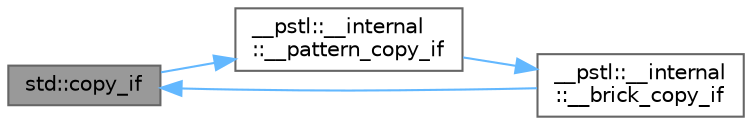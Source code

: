 digraph "std::copy_if"
{
 // LATEX_PDF_SIZE
  bgcolor="transparent";
  edge [fontname=Helvetica,fontsize=10,labelfontname=Helvetica,labelfontsize=10];
  node [fontname=Helvetica,fontsize=10,shape=box,height=0.2,width=0.4];
  rankdir="LR";
  Node1 [id="Node000001",label="std::copy_if",height=0.2,width=0.4,color="gray40", fillcolor="grey60", style="filled", fontcolor="black",tooltip=" "];
  Node1 -> Node2 [id="edge7_Node000001_Node000002",color="steelblue1",style="solid",tooltip=" "];
  Node2 [id="Node000002",label="__pstl::__internal\l::__pattern_copy_if",height=0.2,width=0.4,color="grey40", fillcolor="white", style="filled",URL="$namespace____pstl_1_1____internal.html#a00b73000f7d2c9884939b67f41de7bb3",tooltip=" "];
  Node2 -> Node3 [id="edge8_Node000002_Node000003",color="steelblue1",style="solid",tooltip=" "];
  Node3 [id="Node000003",label="__pstl::__internal\l::__brick_copy_if",height=0.2,width=0.4,color="grey40", fillcolor="white", style="filled",URL="$namespace____pstl_1_1____internal.html#a7019046a2d066cebe7d5d084cf504afc",tooltip=" "];
  Node3 -> Node1 [id="edge9_Node000003_Node000001",color="steelblue1",style="solid",tooltip=" "];
}
